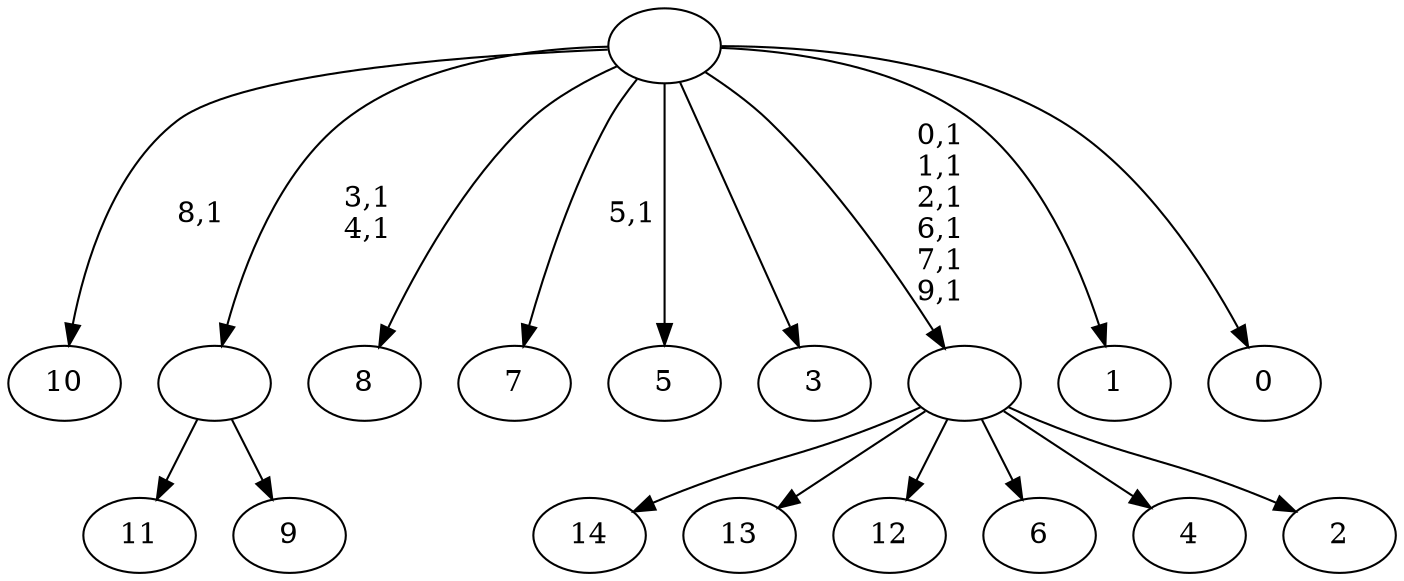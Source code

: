 digraph T {
	25 [label="14"]
	24 [label="13"]
	23 [label="12"]
	22 [label="11"]
	21 [label="10"]
	19 [label="9"]
	18 [label=""]
	16 [label="8"]
	15 [label="7"]
	13 [label="6"]
	12 [label="5"]
	11 [label="4"]
	10 [label="3"]
	9 [label="2"]
	8 [label=""]
	2 [label="1"]
	1 [label="0"]
	0 [label=""]
	18 -> 22 [label=""]
	18 -> 19 [label=""]
	8 -> 25 [label=""]
	8 -> 24 [label=""]
	8 -> 23 [label=""]
	8 -> 13 [label=""]
	8 -> 11 [label=""]
	8 -> 9 [label=""]
	0 -> 8 [label="0,1\n1,1\n2,1\n6,1\n7,1\n9,1"]
	0 -> 15 [label="5,1"]
	0 -> 18 [label="3,1\n4,1"]
	0 -> 21 [label="8,1"]
	0 -> 16 [label=""]
	0 -> 12 [label=""]
	0 -> 10 [label=""]
	0 -> 2 [label=""]
	0 -> 1 [label=""]
}
